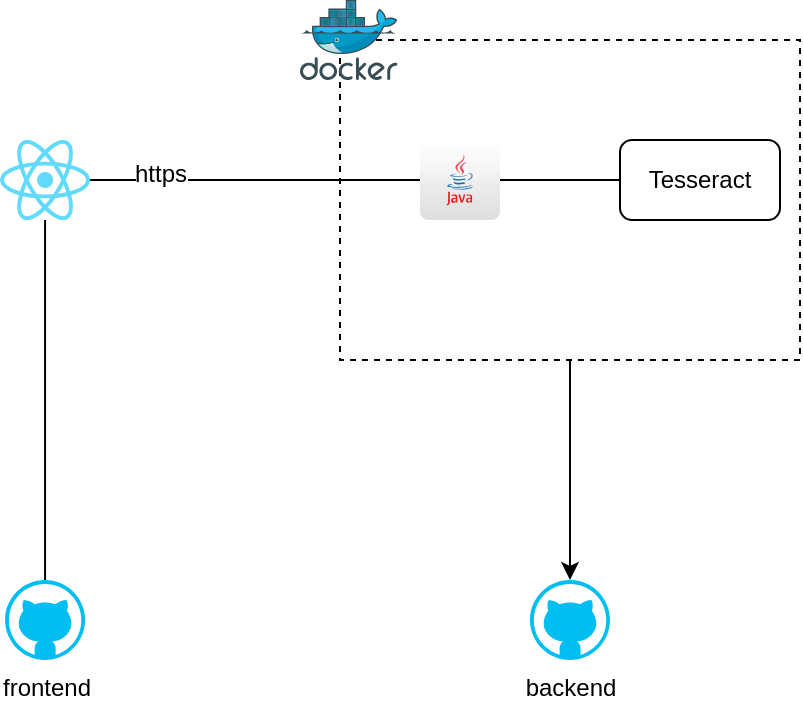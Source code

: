 <mxfile>
    <diagram id="qrc2uC1ggCsAwP1_Zq2p" name="ページ1">
        <mxGraphModel dx="868" dy="474" grid="1" gridSize="10" guides="1" tooltips="1" connect="1" arrows="1" fold="1" page="1" pageScale="1" pageWidth="1654" pageHeight="1169" math="0" shadow="0">
            <root>
                <mxCell id="0"/>
                <mxCell id="1" parent="0"/>
                <mxCell id="20" style="edgeStyle=none;html=1;fontFamily=Helvetica;fontSize=12;fontColor=default;endArrow=classic;endFill=1;" edge="1" parent="1" source="13" target="19">
                    <mxGeometry relative="1" as="geometry"/>
                </mxCell>
                <mxCell id="13" value="" style="rounded=0;whiteSpace=wrap;html=1;strokeColor=default;fontFamily=Helvetica;fontSize=12;fontColor=default;fillColor=none;dashed=1;" vertex="1" parent="1">
                    <mxGeometry x="290" y="70" width="230" height="160" as="geometry"/>
                </mxCell>
                <mxCell id="17" style="edgeStyle=none;html=1;fontFamily=Helvetica;fontSize=12;fontColor=default;endArrow=none;endFill=0;" edge="1" parent="1" source="2" target="6">
                    <mxGeometry relative="1" as="geometry"/>
                </mxCell>
                <mxCell id="2" value="" style="dashed=0;outlineConnect=0;html=1;align=center;labelPosition=center;verticalLabelPosition=bottom;verticalAlign=top;shape=mxgraph.webicons.java;gradientColor=#DFDEDE" vertex="1" parent="1">
                    <mxGeometry x="330" y="120" width="40" height="40" as="geometry"/>
                </mxCell>
                <mxCell id="3" value="frontend" style="verticalLabelPosition=bottom;html=1;verticalAlign=top;align=center;strokeColor=none;fillColor=#00BEF2;shape=mxgraph.azure.github_code;pointerEvents=1;" vertex="1" parent="1">
                    <mxGeometry x="122.53" y="340" width="40" height="40" as="geometry"/>
                </mxCell>
                <mxCell id="6" value="Tesseract" style="rounded=1;whiteSpace=wrap;html=1;" vertex="1" parent="1">
                    <mxGeometry x="430" y="120" width="80" height="40" as="geometry"/>
                </mxCell>
                <mxCell id="14" style="edgeStyle=none;html=1;fontFamily=Helvetica;fontSize=12;fontColor=default;endArrow=none;endFill=0;" edge="1" parent="1" source="9" target="2">
                    <mxGeometry relative="1" as="geometry"/>
                </mxCell>
                <mxCell id="15" value="https" style="edgeLabel;html=1;align=center;verticalAlign=middle;resizable=0;points=[];fontSize=12;fontFamily=Helvetica;fontColor=default;" vertex="1" connectable="0" parent="14">
                    <mxGeometry x="-0.577" y="3" relative="1" as="geometry">
                        <mxPoint as="offset"/>
                    </mxGeometry>
                </mxCell>
                <mxCell id="18" style="edgeStyle=none;html=1;fontFamily=Helvetica;fontSize=12;fontColor=default;endArrow=none;endFill=0;" edge="1" parent="1" source="9" target="3">
                    <mxGeometry relative="1" as="geometry"/>
                </mxCell>
                <mxCell id="9" value="" style="shape=image;imageAspect=0;aspect=fixed;verticalLabelPosition=bottom;verticalAlign=top;image=data:image/svg+xml,PHN2ZyB4bWxucz0iaHR0cDovL3d3dy53My5vcmcvMjAwMC9zdmciIHZpZXdCb3g9Ii0xMS41IC0xMC4yMzE3NCAyMyAyMC40NjM0OCI+CiAgPHRpdGxlPlJlYWN0IExvZ288L3RpdGxlPgogIDxjaXJjbGUgZmlsbD0iIzYxZGFmYiIgcj0iMi4wNSIgY3k9IjAiIGN4PSIwIi8+CiAgPGcgZmlsbD0ibm9uZSIgc3Ryb2tlLXdpZHRoPSIxIiBzdHJva2U9IiM2MWRhZmIiPgogICAgPGVsbGlwc2Ugcnk9IjQuMiIgcng9IjExIi8+CiAgICA8ZWxsaXBzZSB0cmFuc2Zvcm09InJvdGF0ZSg2MCkiIHJ5PSI0LjIiIHJ4PSIxMSIvPgogICAgPGVsbGlwc2UgdHJhbnNmb3JtPSJyb3RhdGUoMTIwKSIgcnk9IjQuMiIgcng9IjExIi8+CiAgPC9nPgo8L3N2Zz4=;" vertex="1" parent="1">
                    <mxGeometry x="120" y="120" width="45.06" height="40" as="geometry"/>
                </mxCell>
                <mxCell id="5" value="" style="sketch=0;aspect=fixed;html=1;points=[];align=center;image;fontSize=12;image=img/lib/mscae/Docker.svg;" vertex="1" parent="1">
                    <mxGeometry x="270" y="50" width="48.78" height="40" as="geometry"/>
                </mxCell>
                <mxCell id="19" value="backend" style="verticalLabelPosition=bottom;html=1;verticalAlign=top;align=center;strokeColor=none;fillColor=#00BEF2;shape=mxgraph.azure.github_code;pointerEvents=1;" vertex="1" parent="1">
                    <mxGeometry x="385" y="340" width="40" height="40" as="geometry"/>
                </mxCell>
            </root>
        </mxGraphModel>
    </diagram>
</mxfile>